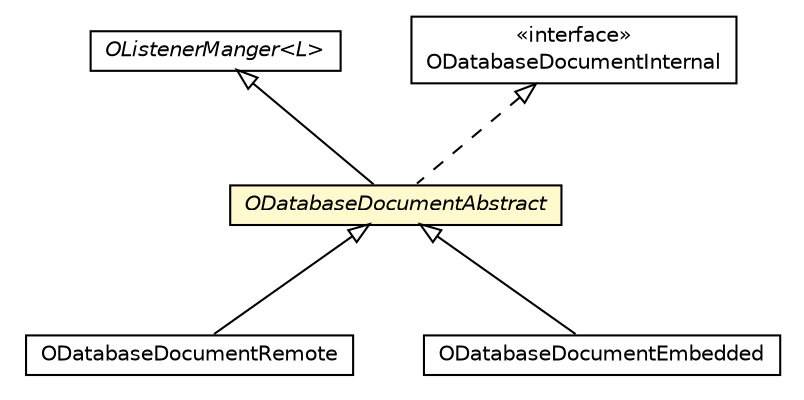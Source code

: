 #!/usr/local/bin/dot
#
# Class diagram 
# Generated by UMLGraph version R5_6-24-gf6e263 (http://www.umlgraph.org/)
#

digraph G {
	edge [fontname="Helvetica",fontsize=10,labelfontname="Helvetica",labelfontsize=10];
	node [fontname="Helvetica",fontsize=10,shape=plaintext];
	nodesep=0.25;
	ranksep=0.5;
	// com.orientechnologies.common.listener.OListenerManger<L>
	c2460031 [label=<<table title="com.orientechnologies.common.listener.OListenerManger" border="0" cellborder="1" cellspacing="0" cellpadding="2" port="p" href="../../../../common/listener/OListenerManger.html">
		<tr><td><table border="0" cellspacing="0" cellpadding="1">
<tr><td align="center" balign="center"><font face="Helvetica-Oblique"> OListenerManger&lt;L&gt; </font></td></tr>
		</table></td></tr>
		</table>>, URL="../../../../common/listener/OListenerManger.html", fontname="Helvetica", fontcolor="black", fontsize=10.0];
	// com.orientechnologies.orient.core.db.ODatabaseDocumentInternal
	c2460123 [label=<<table title="com.orientechnologies.orient.core.db.ODatabaseDocumentInternal" border="0" cellborder="1" cellspacing="0" cellpadding="2" port="p" href="../ODatabaseDocumentInternal.html">
		<tr><td><table border="0" cellspacing="0" cellpadding="1">
<tr><td align="center" balign="center"> &#171;interface&#187; </td></tr>
<tr><td align="center" balign="center"> ODatabaseDocumentInternal </td></tr>
		</table></td></tr>
		</table>>, URL="../ODatabaseDocumentInternal.html", fontname="Helvetica", fontcolor="black", fontsize=10.0];
	// com.orientechnologies.orient.core.db.document.ODatabaseDocumentRemote
	c2460219 [label=<<table title="com.orientechnologies.orient.core.db.document.ODatabaseDocumentRemote" border="0" cellborder="1" cellspacing="0" cellpadding="2" port="p" href="./ODatabaseDocumentRemote.html">
		<tr><td><table border="0" cellspacing="0" cellpadding="1">
<tr><td align="center" balign="center"> ODatabaseDocumentRemote </td></tr>
		</table></td></tr>
		</table>>, URL="./ODatabaseDocumentRemote.html", fontname="Helvetica", fontcolor="black", fontsize=10.0];
	// com.orientechnologies.orient.core.db.document.ODatabaseDocumentAbstract
	c2460222 [label=<<table title="com.orientechnologies.orient.core.db.document.ODatabaseDocumentAbstract" border="0" cellborder="1" cellspacing="0" cellpadding="2" port="p" bgcolor="lemonChiffon" href="./ODatabaseDocumentAbstract.html">
		<tr><td><table border="0" cellspacing="0" cellpadding="1">
<tr><td align="center" balign="center"><font face="Helvetica-Oblique"> ODatabaseDocumentAbstract </font></td></tr>
		</table></td></tr>
		</table>>, URL="./ODatabaseDocumentAbstract.html", fontname="Helvetica", fontcolor="black", fontsize=10.0];
	// com.orientechnologies.orient.core.db.document.ODatabaseDocumentEmbedded
	c2460227 [label=<<table title="com.orientechnologies.orient.core.db.document.ODatabaseDocumentEmbedded" border="0" cellborder="1" cellspacing="0" cellpadding="2" port="p" href="./ODatabaseDocumentEmbedded.html">
		<tr><td><table border="0" cellspacing="0" cellpadding="1">
<tr><td align="center" balign="center"> ODatabaseDocumentEmbedded </td></tr>
		</table></td></tr>
		</table>>, URL="./ODatabaseDocumentEmbedded.html", fontname="Helvetica", fontcolor="black", fontsize=10.0];
	//com.orientechnologies.orient.core.db.document.ODatabaseDocumentRemote extends com.orientechnologies.orient.core.db.document.ODatabaseDocumentAbstract
	c2460222:p -> c2460219:p [dir=back,arrowtail=empty];
	//com.orientechnologies.orient.core.db.document.ODatabaseDocumentAbstract extends com.orientechnologies.common.listener.OListenerManger<com.orientechnologies.orient.core.db.ODatabaseListener>
	c2460031:p -> c2460222:p [dir=back,arrowtail=empty];
	//com.orientechnologies.orient.core.db.document.ODatabaseDocumentAbstract implements com.orientechnologies.orient.core.db.ODatabaseDocumentInternal
	c2460123:p -> c2460222:p [dir=back,arrowtail=empty,style=dashed];
	//com.orientechnologies.orient.core.db.document.ODatabaseDocumentEmbedded extends com.orientechnologies.orient.core.db.document.ODatabaseDocumentAbstract
	c2460222:p -> c2460227:p [dir=back,arrowtail=empty];
}

